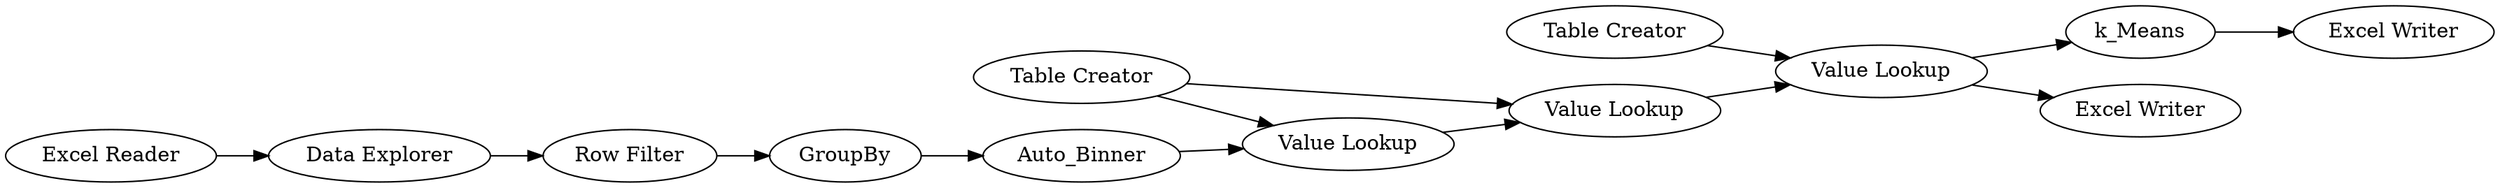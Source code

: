 digraph {
	4 -> 5
	3 -> 4
	11 -> 14
	6 -> 12
	7 -> 12
	11 -> 13
	14 -> 15
	1 -> 2
	2 -> 3
	6 -> 7
	10 -> 11
	12 -> 11
	5 -> 7
	5 [label=Auto_Binner]
	13 [label="Excel Writer"]
	1 [label="Excel Reader"]
	7 [label="Value Lookup"]
	11 [label="Value Lookup"]
	4 [label=GroupBy]
	10 [label="Table Creator"]
	6 [label="Table Creator"]
	15 [label="Excel Writer"]
	14 [label=k_Means]
	3 [label="Row Filter"]
	2 [label="Data Explorer"]
	12 [label="Value Lookup"]
	rankdir=LR
}

